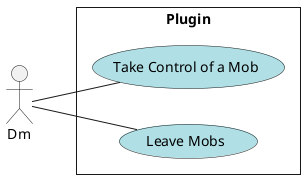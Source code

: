 @startuml
left to right direction
skinparam style strictuml
skinparam packageStyle rect
skinparam defaultfontname Verdana
actor Dm as dm
rectangle "Plugin" {
  (Take Control of a Mob) as JP #PowderBlue
  (Leave Mobs) as R #PowderBlue
  dm -- JP
  dm -- R
}
@enduml
